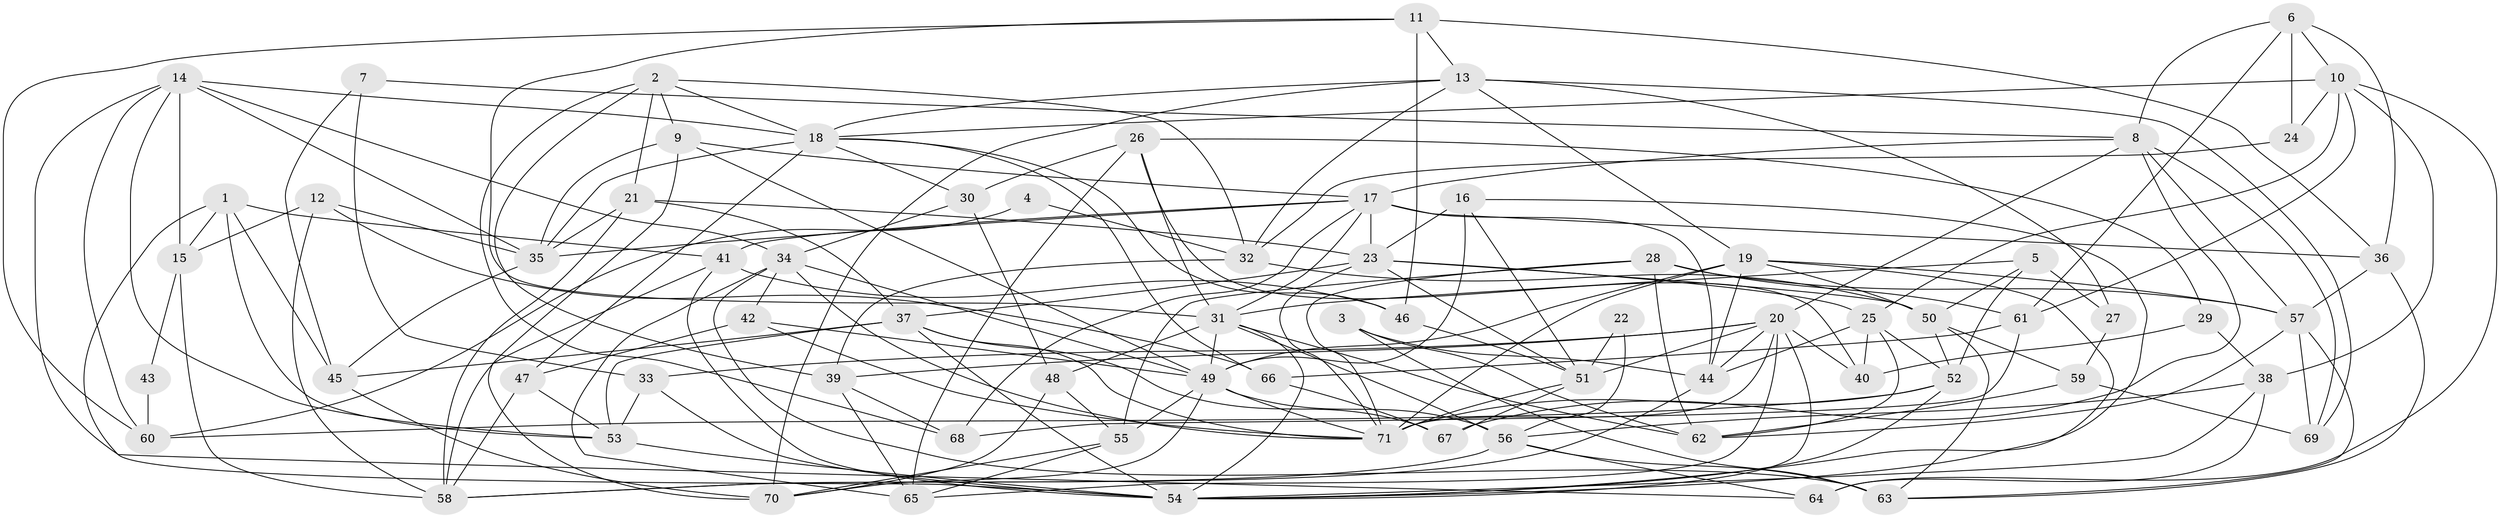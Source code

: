 // original degree distribution, {4: 0.3404255319148936, 3: 0.2624113475177305, 2: 0.09929078014184398, 5: 0.1773049645390071, 7: 0.0425531914893617, 6: 0.07801418439716312}
// Generated by graph-tools (version 1.1) at 2025/02/03/09/25 03:02:14]
// undirected, 71 vertices, 195 edges
graph export_dot {
graph [start="1"]
  node [color=gray90,style=filled];
  1;
  2;
  3;
  4;
  5;
  6;
  7;
  8;
  9;
  10;
  11;
  12;
  13;
  14;
  15;
  16;
  17;
  18;
  19;
  20;
  21;
  22;
  23;
  24;
  25;
  26;
  27;
  28;
  29;
  30;
  31;
  32;
  33;
  34;
  35;
  36;
  37;
  38;
  39;
  40;
  41;
  42;
  43;
  44;
  45;
  46;
  47;
  48;
  49;
  50;
  51;
  52;
  53;
  54;
  55;
  56;
  57;
  58;
  59;
  60;
  61;
  62;
  63;
  64;
  65;
  66;
  67;
  68;
  69;
  70;
  71;
  1 -- 15 [weight=1.0];
  1 -- 41 [weight=1.0];
  1 -- 45 [weight=1.0];
  1 -- 53 [weight=1.0];
  1 -- 54 [weight=1.0];
  2 -- 9 [weight=1.0];
  2 -- 18 [weight=1.0];
  2 -- 21 [weight=1.0];
  2 -- 32 [weight=1.0];
  2 -- 39 [weight=1.0];
  2 -- 68 [weight=1.0];
  3 -- 44 [weight=1.0];
  3 -- 62 [weight=1.0];
  3 -- 63 [weight=1.0];
  4 -- 32 [weight=1.0];
  4 -- 60 [weight=1.0];
  5 -- 27 [weight=1.0];
  5 -- 31 [weight=1.0];
  5 -- 50 [weight=1.0];
  5 -- 52 [weight=1.0];
  6 -- 8 [weight=1.0];
  6 -- 10 [weight=1.0];
  6 -- 24 [weight=1.0];
  6 -- 36 [weight=1.0];
  6 -- 61 [weight=1.0];
  7 -- 8 [weight=1.0];
  7 -- 33 [weight=1.0];
  7 -- 45 [weight=1.0];
  8 -- 17 [weight=1.0];
  8 -- 20 [weight=1.0];
  8 -- 57 [weight=1.0];
  8 -- 67 [weight=1.0];
  8 -- 69 [weight=1.0];
  9 -- 17 [weight=1.0];
  9 -- 35 [weight=1.0];
  9 -- 49 [weight=1.0];
  9 -- 70 [weight=1.0];
  10 -- 18 [weight=1.0];
  10 -- 24 [weight=1.0];
  10 -- 25 [weight=1.0];
  10 -- 38 [weight=1.0];
  10 -- 61 [weight=1.0];
  10 -- 64 [weight=1.0];
  11 -- 13 [weight=1.0];
  11 -- 31 [weight=1.0];
  11 -- 36 [weight=1.0];
  11 -- 46 [weight=2.0];
  11 -- 60 [weight=1.0];
  12 -- 15 [weight=1.0];
  12 -- 35 [weight=1.0];
  12 -- 58 [weight=1.0];
  12 -- 66 [weight=1.0];
  13 -- 18 [weight=1.0];
  13 -- 19 [weight=1.0];
  13 -- 27 [weight=1.0];
  13 -- 32 [weight=1.0];
  13 -- 69 [weight=1.0];
  13 -- 70 [weight=1.0];
  14 -- 15 [weight=1.0];
  14 -- 18 [weight=1.0];
  14 -- 34 [weight=1.0];
  14 -- 35 [weight=1.0];
  14 -- 53 [weight=1.0];
  14 -- 60 [weight=1.0];
  14 -- 64 [weight=1.0];
  15 -- 43 [weight=1.0];
  15 -- 58 [weight=1.0];
  16 -- 23 [weight=1.0];
  16 -- 49 [weight=2.0];
  16 -- 51 [weight=1.0];
  16 -- 54 [weight=1.0];
  17 -- 23 [weight=1.0];
  17 -- 31 [weight=1.0];
  17 -- 35 [weight=1.0];
  17 -- 36 [weight=1.0];
  17 -- 41 [weight=1.0];
  17 -- 44 [weight=1.0];
  17 -- 68 [weight=1.0];
  18 -- 30 [weight=1.0];
  18 -- 35 [weight=1.0];
  18 -- 46 [weight=1.0];
  18 -- 47 [weight=1.0];
  18 -- 66 [weight=1.0];
  19 -- 44 [weight=1.0];
  19 -- 49 [weight=1.0];
  19 -- 50 [weight=1.0];
  19 -- 54 [weight=1.0];
  19 -- 57 [weight=1.0];
  19 -- 71 [weight=1.0];
  20 -- 33 [weight=1.0];
  20 -- 39 [weight=1.0];
  20 -- 40 [weight=1.0];
  20 -- 44 [weight=1.0];
  20 -- 51 [weight=1.0];
  20 -- 54 [weight=1.0];
  20 -- 65 [weight=1.0];
  20 -- 71 [weight=1.0];
  21 -- 23 [weight=2.0];
  21 -- 35 [weight=1.0];
  21 -- 37 [weight=1.0];
  21 -- 58 [weight=1.0];
  22 -- 51 [weight=1.0];
  22 -- 56 [weight=1.0];
  23 -- 25 [weight=1.0];
  23 -- 37 [weight=1.0];
  23 -- 50 [weight=1.0];
  23 -- 51 [weight=1.0];
  23 -- 71 [weight=1.0];
  24 -- 32 [weight=1.0];
  25 -- 40 [weight=1.0];
  25 -- 44 [weight=1.0];
  25 -- 52 [weight=2.0];
  25 -- 62 [weight=1.0];
  26 -- 29 [weight=1.0];
  26 -- 30 [weight=1.0];
  26 -- 31 [weight=1.0];
  26 -- 40 [weight=1.0];
  26 -- 65 [weight=1.0];
  27 -- 59 [weight=1.0];
  28 -- 55 [weight=1.0];
  28 -- 57 [weight=1.0];
  28 -- 61 [weight=1.0];
  28 -- 62 [weight=1.0];
  28 -- 71 [weight=1.0];
  29 -- 38 [weight=1.0];
  29 -- 40 [weight=1.0];
  30 -- 34 [weight=1.0];
  30 -- 48 [weight=1.0];
  31 -- 48 [weight=1.0];
  31 -- 49 [weight=1.0];
  31 -- 54 [weight=1.0];
  31 -- 56 [weight=1.0];
  31 -- 62 [weight=1.0];
  32 -- 39 [weight=1.0];
  32 -- 50 [weight=1.0];
  33 -- 53 [weight=1.0];
  33 -- 54 [weight=2.0];
  34 -- 42 [weight=1.0];
  34 -- 49 [weight=1.0];
  34 -- 63 [weight=1.0];
  34 -- 65 [weight=1.0];
  34 -- 71 [weight=1.0];
  35 -- 45 [weight=1.0];
  36 -- 57 [weight=1.0];
  36 -- 63 [weight=1.0];
  37 -- 45 [weight=1.0];
  37 -- 53 [weight=1.0];
  37 -- 54 [weight=1.0];
  37 -- 67 [weight=1.0];
  37 -- 71 [weight=1.0];
  38 -- 54 [weight=1.0];
  38 -- 56 [weight=1.0];
  38 -- 64 [weight=1.0];
  39 -- 65 [weight=1.0];
  39 -- 68 [weight=1.0];
  41 -- 46 [weight=1.0];
  41 -- 54 [weight=1.0];
  41 -- 58 [weight=1.0];
  42 -- 47 [weight=1.0];
  42 -- 49 [weight=1.0];
  42 -- 71 [weight=1.0];
  43 -- 60 [weight=1.0];
  44 -- 58 [weight=1.0];
  45 -- 70 [weight=1.0];
  46 -- 51 [weight=1.0];
  47 -- 53 [weight=1.0];
  47 -- 58 [weight=1.0];
  48 -- 55 [weight=1.0];
  48 -- 70 [weight=1.0];
  49 -- 55 [weight=2.0];
  49 -- 56 [weight=1.0];
  49 -- 70 [weight=1.0];
  49 -- 71 [weight=2.0];
  50 -- 52 [weight=1.0];
  50 -- 59 [weight=1.0];
  50 -- 63 [weight=1.0];
  51 -- 67 [weight=2.0];
  51 -- 71 [weight=2.0];
  52 -- 54 [weight=1.0];
  52 -- 60 [weight=1.0];
  52 -- 71 [weight=2.0];
  53 -- 54 [weight=1.0];
  55 -- 65 [weight=1.0];
  55 -- 70 [weight=1.0];
  56 -- 58 [weight=1.0];
  56 -- 63 [weight=1.0];
  56 -- 64 [weight=1.0];
  57 -- 62 [weight=1.0];
  57 -- 63 [weight=1.0];
  57 -- 69 [weight=2.0];
  59 -- 62 [weight=1.0];
  59 -- 69 [weight=1.0];
  61 -- 66 [weight=1.0];
  61 -- 68 [weight=1.0];
  66 -- 67 [weight=1.0];
}

